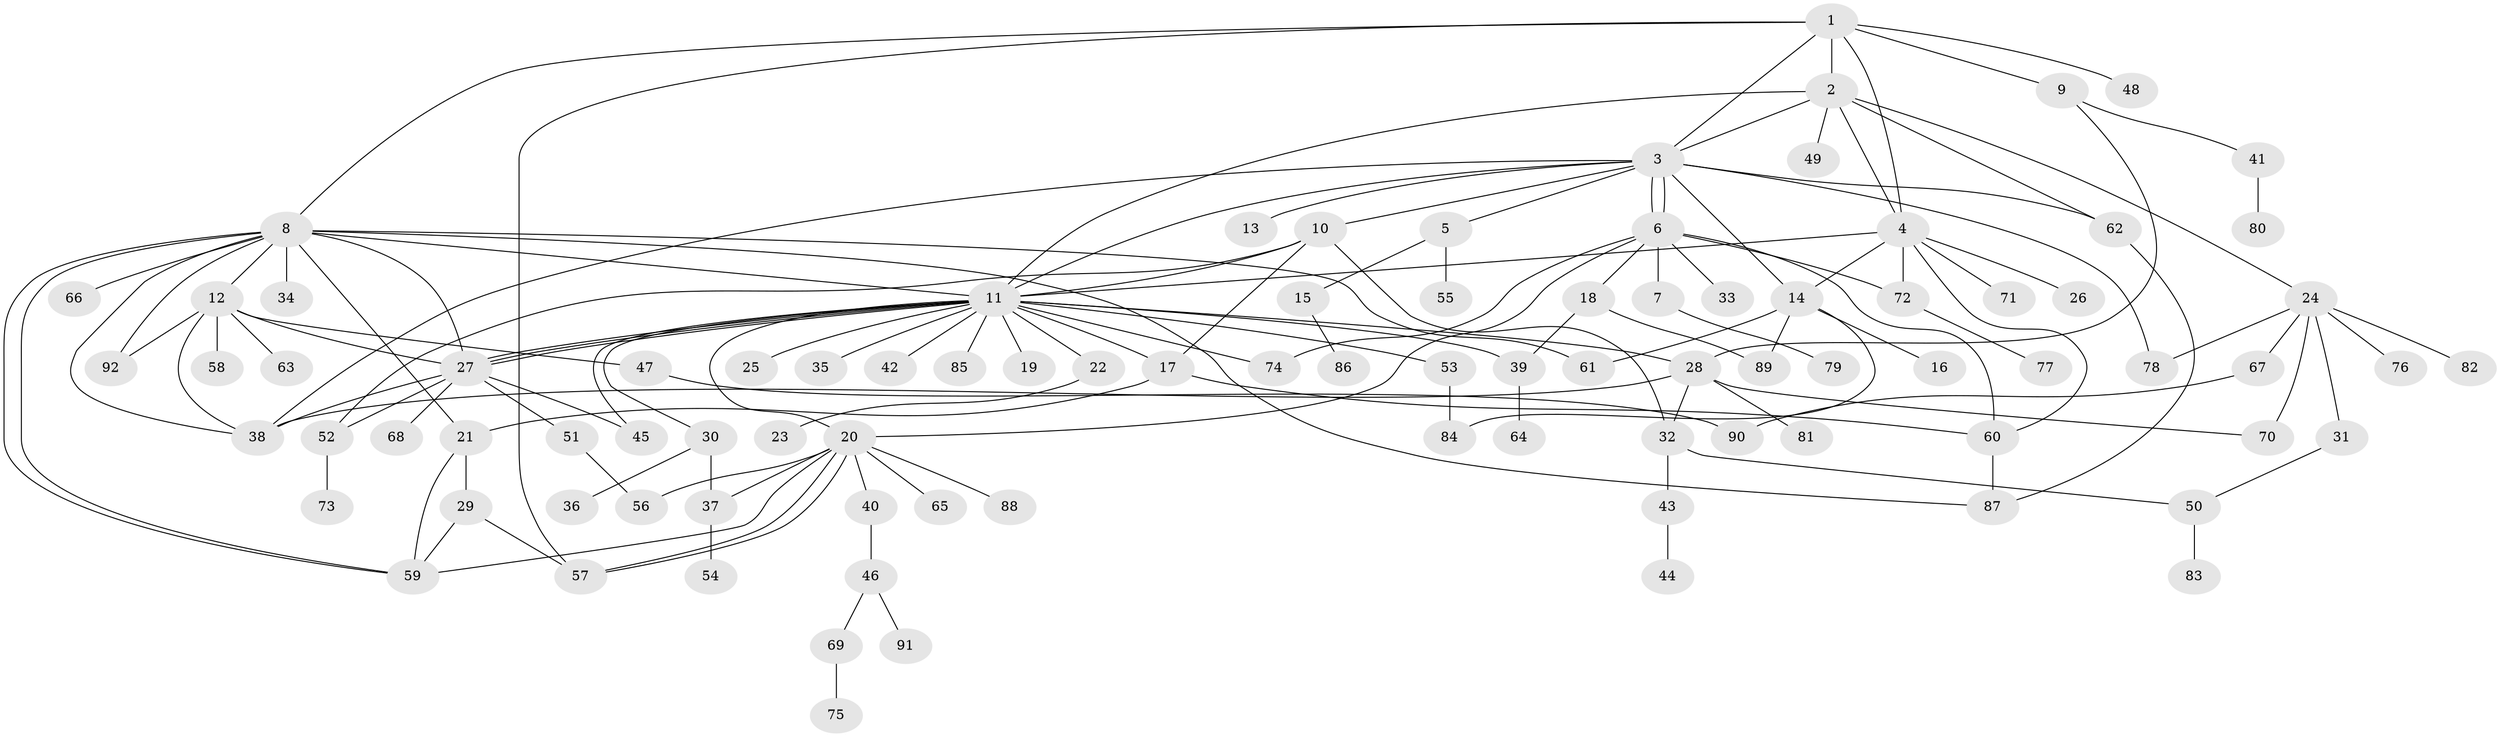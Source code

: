 // Generated by graph-tools (version 1.1) at 2025/49/03/09/25 03:49:50]
// undirected, 92 vertices, 139 edges
graph export_dot {
graph [start="1"]
  node [color=gray90,style=filled];
  1;
  2;
  3;
  4;
  5;
  6;
  7;
  8;
  9;
  10;
  11;
  12;
  13;
  14;
  15;
  16;
  17;
  18;
  19;
  20;
  21;
  22;
  23;
  24;
  25;
  26;
  27;
  28;
  29;
  30;
  31;
  32;
  33;
  34;
  35;
  36;
  37;
  38;
  39;
  40;
  41;
  42;
  43;
  44;
  45;
  46;
  47;
  48;
  49;
  50;
  51;
  52;
  53;
  54;
  55;
  56;
  57;
  58;
  59;
  60;
  61;
  62;
  63;
  64;
  65;
  66;
  67;
  68;
  69;
  70;
  71;
  72;
  73;
  74;
  75;
  76;
  77;
  78;
  79;
  80;
  81;
  82;
  83;
  84;
  85;
  86;
  87;
  88;
  89;
  90;
  91;
  92;
  1 -- 2;
  1 -- 3;
  1 -- 4;
  1 -- 8;
  1 -- 9;
  1 -- 48;
  1 -- 57;
  2 -- 3;
  2 -- 4;
  2 -- 11;
  2 -- 24;
  2 -- 49;
  2 -- 62;
  3 -- 5;
  3 -- 6;
  3 -- 6;
  3 -- 10;
  3 -- 11;
  3 -- 13;
  3 -- 14;
  3 -- 38;
  3 -- 62;
  3 -- 78;
  4 -- 11;
  4 -- 14;
  4 -- 26;
  4 -- 60;
  4 -- 71;
  4 -- 72;
  5 -- 15;
  5 -- 55;
  6 -- 7;
  6 -- 18;
  6 -- 20;
  6 -- 33;
  6 -- 60;
  6 -- 72;
  6 -- 74;
  7 -- 79;
  8 -- 11;
  8 -- 12;
  8 -- 21;
  8 -- 27;
  8 -- 34;
  8 -- 38;
  8 -- 59;
  8 -- 59;
  8 -- 61;
  8 -- 66;
  8 -- 87;
  8 -- 92;
  9 -- 28;
  9 -- 41;
  10 -- 11;
  10 -- 17;
  10 -- 32;
  10 -- 52;
  11 -- 17;
  11 -- 19;
  11 -- 20;
  11 -- 22;
  11 -- 25;
  11 -- 27;
  11 -- 27;
  11 -- 27;
  11 -- 28;
  11 -- 30;
  11 -- 35;
  11 -- 39;
  11 -- 42;
  11 -- 45;
  11 -- 53;
  11 -- 74;
  11 -- 85;
  12 -- 27;
  12 -- 38;
  12 -- 47;
  12 -- 58;
  12 -- 63;
  12 -- 92;
  14 -- 16;
  14 -- 61;
  14 -- 84;
  14 -- 89;
  15 -- 86;
  17 -- 21;
  17 -- 60;
  18 -- 39;
  18 -- 89;
  20 -- 37;
  20 -- 40;
  20 -- 56;
  20 -- 57;
  20 -- 57;
  20 -- 59;
  20 -- 65;
  20 -- 88;
  21 -- 29;
  21 -- 59;
  22 -- 23;
  24 -- 31;
  24 -- 67;
  24 -- 70;
  24 -- 76;
  24 -- 78;
  24 -- 82;
  27 -- 38;
  27 -- 45;
  27 -- 51;
  27 -- 52;
  27 -- 68;
  28 -- 32;
  28 -- 38;
  28 -- 70;
  28 -- 81;
  29 -- 57;
  29 -- 59;
  30 -- 36;
  30 -- 37;
  31 -- 50;
  32 -- 43;
  32 -- 50;
  37 -- 54;
  39 -- 64;
  40 -- 46;
  41 -- 80;
  43 -- 44;
  46 -- 69;
  46 -- 91;
  47 -- 90;
  50 -- 83;
  51 -- 56;
  52 -- 73;
  53 -- 84;
  60 -- 87;
  62 -- 87;
  67 -- 90;
  69 -- 75;
  72 -- 77;
}
